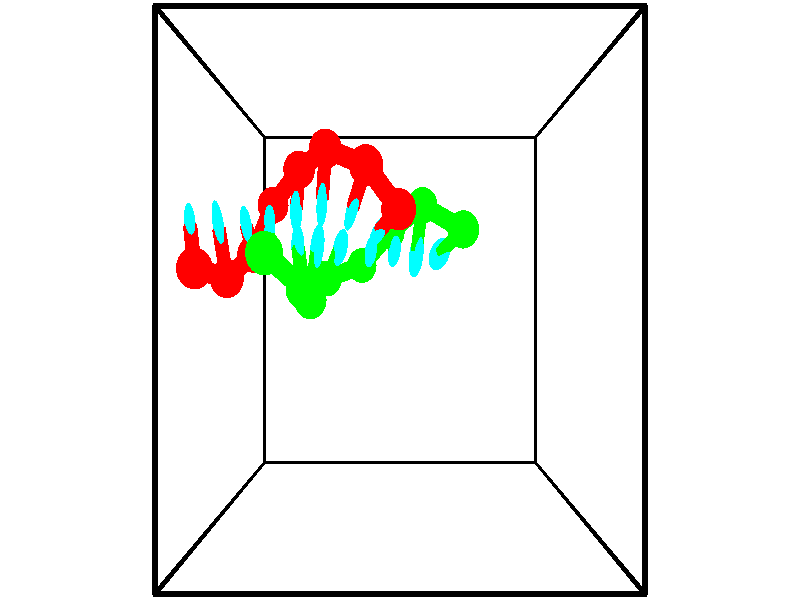 // switches for output
#declare DRAW_BASES = 1; // possible values are 0, 1; only relevant for DNA ribbons
#declare DRAW_BASES_TYPE = 3; // possible values are 1, 2, 3; only relevant for DNA ribbons
#declare DRAW_FOG = 0; // set to 1 to enable fog

#include "colors.inc"

#include "transforms.inc"
background { rgb <1, 1, 1>}

#default {
   normal{
       ripples 0.25
       frequency 0.20
       turbulence 0.2
       lambda 5
   }
	finish {
		phong 0.1
		phong_size 40.
	}
}

// original window dimensions: 1024x640


// camera settings

camera {
	sky <-0, 1, 0>
	up <-0, 1, 0>
	right 1.6 * <1, 0, 0>
	location <2.5, 2.5, 11.1562>
	look_at <2.5, 2.5, 2.5>
	direction <0, 0, -8.6562>
	angle 67.0682
}


# declare cpy_camera_pos = <2.5, 2.5, 11.1562>;
# if (DRAW_FOG = 1)
fog {
	fog_type 2
	up vnormalize(cpy_camera_pos)
	color rgbt<1,1,1,0.3>
	distance 1e-5
	fog_alt 3e-3
	fog_offset 4
}
# end


// LIGHTS

# declare lum = 6;
global_settings {
	ambient_light rgb lum * <0.05, 0.05, 0.05>
	max_trace_level 15
}# declare cpy_direct_light_amount = 0.25;
light_source
{	1000 * <-1, -1, 1>,
	rgb lum * cpy_direct_light_amount
	parallel
}

light_source
{	1000 * <1, 1, -1>,
	rgb lum * cpy_direct_light_amount
	parallel
}

// strand 0

// nucleotide -1

// particle -1
sphere {
	<-0.442744, 2.878238, 2.511796> 0.250000
	pigment { color rgbt <1,0,0,0> }
	no_shadow
}
cylinder {
	<-0.551323, 3.204874, 2.308032>,  <-0.616470, 3.400856, 2.185774>, 0.100000
	pigment { color rgbt <1,0,0,0> }
	no_shadow
}
cylinder {
	<-0.551323, 3.204874, 2.308032>,  <-0.442744, 2.878238, 2.511796>, 0.100000
	pigment { color rgbt <1,0,0,0> }
	no_shadow
}

// particle -1
sphere {
	<-0.551323, 3.204874, 2.308032> 0.100000
	pigment { color rgbt <1,0,0,0> }
	no_shadow
}
sphere {
	0, 1
	scale<0.080000,0.200000,0.300000>
	matrix <0.927975, 0.081659, -0.363585,
		-0.255302, -0.571413, -0.779941,
		-0.271446, 0.816590, -0.509409,
		-0.632757, 3.449851, 2.155209>
	pigment { color rgbt <0,1,1,0> }
	no_shadow
}
cylinder {
	<-0.145491, 2.774473, 1.935644>,  <-0.442744, 2.878238, 2.511796>, 0.130000
	pigment { color rgbt <1,0,0,0> }
	no_shadow
}

// nucleotide -1

// particle -1
sphere {
	<-0.145491, 2.774473, 1.935644> 0.250000
	pigment { color rgbt <1,0,0,0> }
	no_shadow
}
cylinder {
	<-0.210840, 3.167562, 1.970429>,  <-0.250050, 3.403416, 1.991301>, 0.100000
	pigment { color rgbt <1,0,0,0> }
	no_shadow
}
cylinder {
	<-0.210840, 3.167562, 1.970429>,  <-0.145491, 2.774473, 1.935644>, 0.100000
	pigment { color rgbt <1,0,0,0> }
	no_shadow
}

// particle -1
sphere {
	<-0.210840, 3.167562, 1.970429> 0.100000
	pigment { color rgbt <1,0,0,0> }
	no_shadow
}
sphere {
	0, 1
	scale<0.080000,0.200000,0.300000>
	matrix <0.932683, 0.182582, -0.311074,
		-0.321578, 0.030288, -0.946399,
		-0.163374, 0.982724, 0.086963,
		-0.259852, 3.462380, 1.996518>
	pigment { color rgbt <0,1,1,0> }
	no_shadow
}
cylinder {
	<0.088020, 3.124591, 1.251576>,  <-0.145491, 2.774473, 1.935644>, 0.130000
	pigment { color rgbt <1,0,0,0> }
	no_shadow
}

// nucleotide -1

// particle -1
sphere {
	<0.088020, 3.124591, 1.251576> 0.250000
	pigment { color rgbt <1,0,0,0> }
	no_shadow
}
cylinder {
	<0.112968, 3.320335, 1.599515>,  <0.127937, 3.437782, 1.808278>, 0.100000
	pigment { color rgbt <1,0,0,0> }
	no_shadow
}
cylinder {
	<0.112968, 3.320335, 1.599515>,  <0.088020, 3.124591, 1.251576>, 0.100000
	pigment { color rgbt <1,0,0,0> }
	no_shadow
}

// particle -1
sphere {
	<0.112968, 3.320335, 1.599515> 0.100000
	pigment { color rgbt <1,0,0,0> }
	no_shadow
}
sphere {
	0, 1
	scale<0.080000,0.200000,0.300000>
	matrix <0.973028, 0.164129, -0.162104,
		-0.222095, 0.856497, -0.465926,
		0.062370, 0.489362, 0.869848,
		0.131679, 3.467144, 1.860469>
	pigment { color rgbt <0,1,1,0> }
	no_shadow
}
cylinder {
	<0.396438, 3.810161, 1.145550>,  <0.088020, 3.124591, 1.251576>, 0.130000
	pigment { color rgbt <1,0,0,0> }
	no_shadow
}

// nucleotide -1

// particle -1
sphere {
	<0.396438, 3.810161, 1.145550> 0.250000
	pigment { color rgbt <1,0,0,0> }
	no_shadow
}
cylinder {
	<0.443336, 3.646472, 1.507498>,  <0.471476, 3.548259, 1.724667>, 0.100000
	pigment { color rgbt <1,0,0,0> }
	no_shadow
}
cylinder {
	<0.443336, 3.646472, 1.507498>,  <0.396438, 3.810161, 1.145550>, 0.100000
	pigment { color rgbt <1,0,0,0> }
	no_shadow
}

// particle -1
sphere {
	<0.443336, 3.646472, 1.507498> 0.100000
	pigment { color rgbt <1,0,0,0> }
	no_shadow
}
sphere {
	0, 1
	scale<0.080000,0.200000,0.300000>
	matrix <0.992961, 0.063703, -0.099851,
		-0.016781, 0.910209, 0.413810,
		0.117246, -0.409222, 0.904871,
		0.478510, 3.523705, 1.778960>
	pigment { color rgbt <0,1,1,0> }
	no_shadow
}
cylinder {
	<0.880260, 4.242077, 1.461629>,  <0.396438, 3.810161, 1.145550>, 0.130000
	pigment { color rgbt <1,0,0,0> }
	no_shadow
}

// nucleotide -1

// particle -1
sphere {
	<0.880260, 4.242077, 1.461629> 0.250000
	pigment { color rgbt <1,0,0,0> }
	no_shadow
}
cylinder {
	<0.888622, 3.900242, 1.669183>,  <0.893640, 3.695141, 1.793715>, 0.100000
	pigment { color rgbt <1,0,0,0> }
	no_shadow
}
cylinder {
	<0.888622, 3.900242, 1.669183>,  <0.880260, 4.242077, 1.461629>, 0.100000
	pigment { color rgbt <1,0,0,0> }
	no_shadow
}

// particle -1
sphere {
	<0.888622, 3.900242, 1.669183> 0.100000
	pigment { color rgbt <1,0,0,0> }
	no_shadow
}
sphere {
	0, 1
	scale<0.080000,0.200000,0.300000>
	matrix <0.997317, 0.054245, 0.049160,
		-0.070159, 0.516465, 0.853429,
		0.020905, -0.854588, 0.518885,
		0.894894, 3.643865, 1.824848>
	pigment { color rgbt <0,1,1,0> }
	no_shadow
}
cylinder {
	<1.363449, 4.423507, 1.943539>,  <0.880260, 4.242077, 1.461629>, 0.130000
	pigment { color rgbt <1,0,0,0> }
	no_shadow
}

// nucleotide -1

// particle -1
sphere {
	<1.363449, 4.423507, 1.943539> 0.250000
	pigment { color rgbt <1,0,0,0> }
	no_shadow
}
cylinder {
	<1.329375, 4.025755, 1.918392>,  <1.308931, 3.787104, 1.903304>, 0.100000
	pigment { color rgbt <1,0,0,0> }
	no_shadow
}
cylinder {
	<1.329375, 4.025755, 1.918392>,  <1.363449, 4.423507, 1.943539>, 0.100000
	pigment { color rgbt <1,0,0,0> }
	no_shadow
}

// particle -1
sphere {
	<1.329375, 4.025755, 1.918392> 0.100000
	pigment { color rgbt <1,0,0,0> }
	no_shadow
}
sphere {
	0, 1
	scale<0.080000,0.200000,0.300000>
	matrix <0.995694, -0.082641, -0.041998,
		0.036567, -0.066173, 0.997138,
		-0.085184, -0.994380, -0.062866,
		1.303820, 3.727441, 1.899532>
	pigment { color rgbt <0,1,1,0> }
	no_shadow
}
cylinder {
	<2.004923, 4.140137, 2.351467>,  <1.363449, 4.423507, 1.943539>, 0.130000
	pigment { color rgbt <1,0,0,0> }
	no_shadow
}

// nucleotide -1

// particle -1
sphere {
	<2.004923, 4.140137, 2.351467> 0.250000
	pigment { color rgbt <1,0,0,0> }
	no_shadow
}
cylinder {
	<1.867455, 3.857457, 2.104092>,  <1.784974, 3.687849, 1.955667>, 0.100000
	pigment { color rgbt <1,0,0,0> }
	no_shadow
}
cylinder {
	<1.867455, 3.857457, 2.104092>,  <2.004923, 4.140137, 2.351467>, 0.100000
	pigment { color rgbt <1,0,0,0> }
	no_shadow
}

// particle -1
sphere {
	<1.867455, 3.857457, 2.104092> 0.100000
	pigment { color rgbt <1,0,0,0> }
	no_shadow
}
sphere {
	0, 1
	scale<0.080000,0.200000,0.300000>
	matrix <0.938101, -0.228129, -0.260623,
		0.043099, -0.669725, 0.741357,
		-0.343671, -0.706701, -0.618437,
		1.764353, 3.645447, 1.918561>
	pigment { color rgbt <0,1,1,0> }
	no_shadow
}
cylinder {
	<2.481165, 3.580743, 2.521577>,  <2.004923, 4.140137, 2.351467>, 0.130000
	pigment { color rgbt <1,0,0,0> }
	no_shadow
}

// nucleotide -1

// particle -1
sphere {
	<2.481165, 3.580743, 2.521577> 0.250000
	pigment { color rgbt <1,0,0,0> }
	no_shadow
}
cylinder {
	<2.307168, 3.463778, 2.180924>,  <2.202770, 3.393598, 1.976533>, 0.100000
	pigment { color rgbt <1,0,0,0> }
	no_shadow
}
cylinder {
	<2.307168, 3.463778, 2.180924>,  <2.481165, 3.580743, 2.521577>, 0.100000
	pigment { color rgbt <1,0,0,0> }
	no_shadow
}

// particle -1
sphere {
	<2.307168, 3.463778, 2.180924> 0.100000
	pigment { color rgbt <1,0,0,0> }
	no_shadow
}
sphere {
	0, 1
	scale<0.080000,0.200000,0.300000>
	matrix <0.860681, -0.412953, -0.297824,
		-0.264595, -0.862533, 0.431307,
		-0.434992, -0.292415, -0.851631,
		2.176670, 3.376053, 1.925435>
	pigment { color rgbt <0,1,1,0> }
	no_shadow
}
// strand 1

// nucleotide -1

// particle -1
sphere {
	<3.497838, 3.427768, 1.627541> 0.250000
	pigment { color rgbt <0,1,0,0> }
	no_shadow
}
cylinder {
	<3.302402, 3.262094, 1.320365>,  <3.185141, 3.162691, 1.136059>, 0.100000
	pigment { color rgbt <0,1,0,0> }
	no_shadow
}
cylinder {
	<3.302402, 3.262094, 1.320365>,  <3.497838, 3.427768, 1.627541>, 0.100000
	pigment { color rgbt <0,1,0,0> }
	no_shadow
}

// particle -1
sphere {
	<3.302402, 3.262094, 1.320365> 0.100000
	pigment { color rgbt <0,1,0,0> }
	no_shadow
}
sphere {
	0, 1
	scale<0.080000,0.200000,0.300000>
	matrix <-0.841513, -0.008835, 0.540164,
		-0.230511, 0.910151, -0.344223,
		-0.488590, -0.414182, -0.767941,
		3.155825, 3.137840, 1.089983>
	pigment { color rgbt <0,1,1,0> }
	no_shadow
}
cylinder {
	<2.867846, 3.799790, 1.194645>,  <3.497838, 3.427768, 1.627541>, 0.130000
	pigment { color rgbt <0,1,0,0> }
	no_shadow
}

// nucleotide -1

// particle -1
sphere {
	<2.867846, 3.799790, 1.194645> 0.250000
	pigment { color rgbt <0,1,0,0> }
	no_shadow
}
cylinder {
	<2.809219, 3.404169, 1.187787>,  <2.774044, 3.166796, 1.183672>, 0.100000
	pigment { color rgbt <0,1,0,0> }
	no_shadow
}
cylinder {
	<2.809219, 3.404169, 1.187787>,  <2.867846, 3.799790, 1.194645>, 0.100000
	pigment { color rgbt <0,1,0,0> }
	no_shadow
}

// particle -1
sphere {
	<2.809219, 3.404169, 1.187787> 0.100000
	pigment { color rgbt <0,1,0,0> }
	no_shadow
}
sphere {
	0, 1
	scale<0.080000,0.200000,0.300000>
	matrix <-0.882807, 0.122963, 0.453355,
		-0.446284, 0.081582, -0.891165,
		-0.146566, -0.989052, -0.017145,
		2.765249, 3.107453, 1.182644>
	pigment { color rgbt <0,1,1,0> }
	no_shadow
}
cylinder {
	<2.329239, 3.478462, 0.681878>,  <2.867846, 3.799790, 1.194645>, 0.130000
	pigment { color rgbt <0,1,0,0> }
	no_shadow
}

// nucleotide -1

// particle -1
sphere {
	<2.329239, 3.478462, 0.681878> 0.250000
	pigment { color rgbt <0,1,0,0> }
	no_shadow
}
cylinder {
	<2.373215, 3.297207, 1.035733>,  <2.399600, 3.188454, 1.248045>, 0.100000
	pigment { color rgbt <0,1,0,0> }
	no_shadow
}
cylinder {
	<2.373215, 3.297207, 1.035733>,  <2.329239, 3.478462, 0.681878>, 0.100000
	pigment { color rgbt <0,1,0,0> }
	no_shadow
}

// particle -1
sphere {
	<2.373215, 3.297207, 1.035733> 0.100000
	pigment { color rgbt <0,1,0,0> }
	no_shadow
}
sphere {
	0, 1
	scale<0.080000,0.200000,0.300000>
	matrix <-0.931468, 0.263588, 0.250778,
		-0.346816, -0.851579, -0.393104,
		0.109940, -0.453137, 0.884635,
		2.406197, 3.161266, 1.301123>
	pigment { color rgbt <0,1,1,0> }
	no_shadow
}
cylinder {
	<1.844678, 2.994663, 0.745690>,  <2.329239, 3.478462, 0.681878>, 0.130000
	pigment { color rgbt <0,1,0,0> }
	no_shadow
}

// nucleotide -1

// particle -1
sphere {
	<1.844678, 2.994663, 0.745690> 0.250000
	pigment { color rgbt <0,1,0,0> }
	no_shadow
}
cylinder {
	<1.947796, 3.083227, 1.121886>,  <2.009667, 3.136366, 1.347603>, 0.100000
	pigment { color rgbt <0,1,0,0> }
	no_shadow
}
cylinder {
	<1.947796, 3.083227, 1.121886>,  <1.844678, 2.994663, 0.745690>, 0.100000
	pigment { color rgbt <0,1,0,0> }
	no_shadow
}

// particle -1
sphere {
	<1.947796, 3.083227, 1.121886> 0.100000
	pigment { color rgbt <0,1,0,0> }
	no_shadow
}
sphere {
	0, 1
	scale<0.080000,0.200000,0.300000>
	matrix <-0.965586, 0.093728, 0.242609,
		-0.034436, -0.970667, 0.237947,
		0.257795, 0.221404, 0.940490,
		2.025134, 3.149650, 1.404032>
	pigment { color rgbt <0,1,1,0> }
	no_shadow
}
cylinder {
	<1.273075, 2.800992, 1.022470>,  <1.844678, 2.994663, 0.745690>, 0.130000
	pigment { color rgbt <0,1,0,0> }
	no_shadow
}

// nucleotide -1

// particle -1
sphere {
	<1.273075, 2.800992, 1.022470> 0.250000
	pigment { color rgbt <0,1,0,0> }
	no_shadow
}
cylinder {
	<1.428879, 3.026220, 1.314013>,  <1.522361, 3.161358, 1.488938>, 0.100000
	pigment { color rgbt <0,1,0,0> }
	no_shadow
}
cylinder {
	<1.428879, 3.026220, 1.314013>,  <1.273075, 2.800992, 1.022470>, 0.100000
	pigment { color rgbt <0,1,0,0> }
	no_shadow
}

// particle -1
sphere {
	<1.428879, 3.026220, 1.314013> 0.100000
	pigment { color rgbt <0,1,0,0> }
	no_shadow
}
sphere {
	0, 1
	scale<0.080000,0.200000,0.300000>
	matrix <-0.891674, 0.032361, 0.451520,
		0.230652, -0.825774, 0.514682,
		0.389509, 0.563072, 0.728857,
		1.545731, 3.195142, 1.532670>
	pigment { color rgbt <0,1,1,0> }
	no_shadow
}
cylinder {
	<1.098855, 2.497921, 1.716487>,  <1.273075, 2.800992, 1.022470>, 0.130000
	pigment { color rgbt <0,1,0,0> }
	no_shadow
}

// nucleotide -1

// particle -1
sphere {
	<1.098855, 2.497921, 1.716487> 0.250000
	pigment { color rgbt <0,1,0,0> }
	no_shadow
}
cylinder {
	<1.166901, 2.887726, 1.774988>,  <1.207728, 3.121608, 1.810088>, 0.100000
	pigment { color rgbt <0,1,0,0> }
	no_shadow
}
cylinder {
	<1.166901, 2.887726, 1.774988>,  <1.098855, 2.497921, 1.716487>, 0.100000
	pigment { color rgbt <0,1,0,0> }
	no_shadow
}

// particle -1
sphere {
	<1.166901, 2.887726, 1.774988> 0.100000
	pigment { color rgbt <0,1,0,0> }
	no_shadow
}
sphere {
	0, 1
	scale<0.080000,0.200000,0.300000>
	matrix <-0.860258, 0.074473, 0.504391,
		0.480643, -0.211619, 0.850999,
		0.170115, 0.974511, 0.146252,
		1.217935, 3.180079, 1.818864>
	pigment { color rgbt <0,1,1,0> }
	no_shadow
}
cylinder {
	<1.122883, 2.634684, 2.554479>,  <1.098855, 2.497921, 1.716487>, 0.130000
	pigment { color rgbt <0,1,0,0> }
	no_shadow
}

// nucleotide -1

// particle -1
sphere {
	<1.122883, 2.634684, 2.554479> 0.250000
	pigment { color rgbt <0,1,0,0> }
	no_shadow
}
cylinder {
	<1.037807, 2.946211, 2.318443>,  <0.986762, 3.133127, 2.176822>, 0.100000
	pigment { color rgbt <0,1,0,0> }
	no_shadow
}
cylinder {
	<1.037807, 2.946211, 2.318443>,  <1.122883, 2.634684, 2.554479>, 0.100000
	pigment { color rgbt <0,1,0,0> }
	no_shadow
}

// particle -1
sphere {
	<1.037807, 2.946211, 2.318443> 0.100000
	pigment { color rgbt <0,1,0,0> }
	no_shadow
}
sphere {
	0, 1
	scale<0.080000,0.200000,0.300000>
	matrix <-0.907689, 0.066100, 0.414405,
		0.361750, 0.623758, 0.692866,
		-0.212690, 0.778818, -0.590090,
		0.974001, 3.179856, 2.141416>
	pigment { color rgbt <0,1,1,0> }
	no_shadow
}
cylinder {
	<0.667616, 3.026896, 3.011249>,  <1.122883, 2.634684, 2.554479>, 0.130000
	pigment { color rgbt <0,1,0,0> }
	no_shadow
}

// nucleotide -1

// particle -1
sphere {
	<0.667616, 3.026896, 3.011249> 0.250000
	pigment { color rgbt <0,1,0,0> }
	no_shadow
}
cylinder {
	<0.627094, 3.165443, 2.638204>,  <0.602781, 3.248572, 2.414377>, 0.100000
	pigment { color rgbt <0,1,0,0> }
	no_shadow
}
cylinder {
	<0.627094, 3.165443, 2.638204>,  <0.667616, 3.026896, 3.011249>, 0.100000
	pigment { color rgbt <0,1,0,0> }
	no_shadow
}

// particle -1
sphere {
	<0.627094, 3.165443, 2.638204> 0.100000
	pigment { color rgbt <0,1,0,0> }
	no_shadow
}
sphere {
	0, 1
	scale<0.080000,0.200000,0.300000>
	matrix <-0.992746, 0.025818, 0.117426,
		0.064751, 0.937743, 0.341241,
		-0.101305, 0.346369, -0.932612,
		0.596703, 3.269354, 2.358420>
	pigment { color rgbt <0,1,1,0> }
	no_shadow
}
// box output
cylinder {
	<0.000000, 0.000000, 0.000000>,  <5.000000, 0.000000, 0.000000>, 0.025000
	pigment { color rgbt <0,0,0,0> }
	no_shadow
}
cylinder {
	<0.000000, 0.000000, 0.000000>,  <0.000000, 5.000000, 0.000000>, 0.025000
	pigment { color rgbt <0,0,0,0> }
	no_shadow
}
cylinder {
	<0.000000, 0.000000, 0.000000>,  <0.000000, 0.000000, 5.000000>, 0.025000
	pigment { color rgbt <0,0,0,0> }
	no_shadow
}
cylinder {
	<5.000000, 5.000000, 5.000000>,  <0.000000, 5.000000, 5.000000>, 0.025000
	pigment { color rgbt <0,0,0,0> }
	no_shadow
}
cylinder {
	<5.000000, 5.000000, 5.000000>,  <5.000000, 0.000000, 5.000000>, 0.025000
	pigment { color rgbt <0,0,0,0> }
	no_shadow
}
cylinder {
	<5.000000, 5.000000, 5.000000>,  <5.000000, 5.000000, 0.000000>, 0.025000
	pigment { color rgbt <0,0,0,0> }
	no_shadow
}
cylinder {
	<0.000000, 0.000000, 5.000000>,  <0.000000, 5.000000, 5.000000>, 0.025000
	pigment { color rgbt <0,0,0,0> }
	no_shadow
}
cylinder {
	<0.000000, 0.000000, 5.000000>,  <5.000000, 0.000000, 5.000000>, 0.025000
	pigment { color rgbt <0,0,0,0> }
	no_shadow
}
cylinder {
	<5.000000, 5.000000, 0.000000>,  <0.000000, 5.000000, 0.000000>, 0.025000
	pigment { color rgbt <0,0,0,0> }
	no_shadow
}
cylinder {
	<5.000000, 5.000000, 0.000000>,  <5.000000, 0.000000, 0.000000>, 0.025000
	pigment { color rgbt <0,0,0,0> }
	no_shadow
}
cylinder {
	<5.000000, 0.000000, 5.000000>,  <5.000000, 0.000000, 0.000000>, 0.025000
	pigment { color rgbt <0,0,0,0> }
	no_shadow
}
cylinder {
	<0.000000, 5.000000, 0.000000>,  <0.000000, 5.000000, 5.000000>, 0.025000
	pigment { color rgbt <0,0,0,0> }
	no_shadow
}
// end of box output
